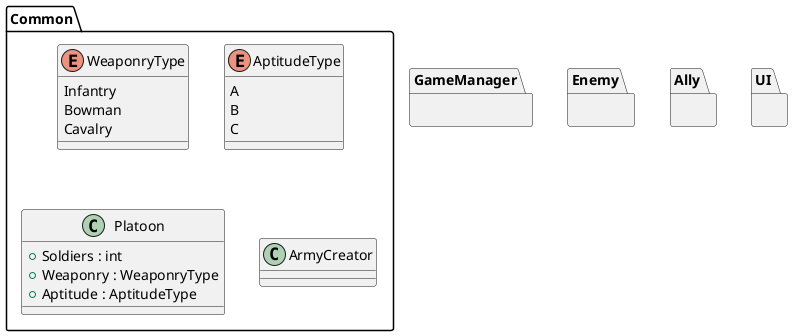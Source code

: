 @startuml

package GameManager {

}

package Common {
    ' 兵種
    enum WeaponryType {
        Infantry
        Bowman
        Cavalry
    }

    enum AptitudeType {
        A
        B
        C
    }

    '小隊
    class Platoon {
        + Soldiers : int
        + Weaponry : WeaponryType
        + Aptitude : AptitudeType
    }

    class ArmyCreator {
    }
}

package Enemy {
}

package Ally {

}

package UI{

}

@enduml